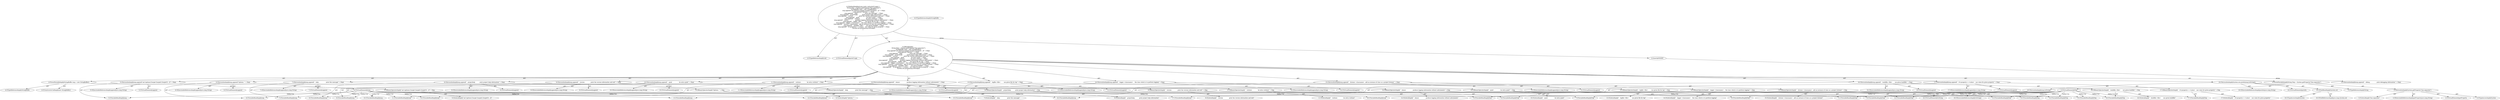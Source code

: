 digraph "printUsage#?" {
0 [label="2:CtTypeReferenceImpl@void" shape=ellipse]
1 [label="2:CtVirtualElement@printUsage" shape=ellipse]
2 [label="3:CtTypeReferenceImpl@String" shape=ellipse]
3 [label="3:CtExecutableReferenceImpl@getProperty(java.lang.String)" shape=ellipse]
4 [label="3:CtVirtualElement@getProperty" shape=ellipse]
5 [label="3:CtTypeAccessImpl@System" shape=ellipse]
6 [label="3:CtLiteralImpl@\"line.separator\"" shape=ellipse]
7 [label="3:CtInvocationImpl@System.getProperty(\"line.separator\")" shape=ellipse]
8 [label="3:CtVirtualElement@lSep" shape=ellipse]
9 [label="3:CtLocalVariableImpl@String lSep = System.getProperty(\"line.separator\")" shape=ellipse]
10 [label="4:CtTypeReferenceImpl@StringBuffer" shape=ellipse]
11 [label="4:CtTypeReferenceImpl@StringBuffer" shape=ellipse]
12 [label="4:CtConstructorCallImpl@new StringBuffer()" shape=ellipse]
13 [label="4:CtVirtualElement@msg" shape=ellipse]
14 [label="4:CtLocalVariableImpl@StringBuffer msg = new StringBuffer()" shape=ellipse]
15 [label="5:CtExecutableReferenceImpl@append(java.lang.String)" shape=ellipse]
16 [label="5:CtVirtualElement@append" shape=ellipse]
17 [label="5:CtVariableReadImpl@msg" shape=ellipse]
18 [label="5:CtLiteralImpl@\"ant [options] [target [target2 [target3] ...]]\"" shape=ellipse]
19 [label="5:CtVariableReadImpl@lSep" shape=ellipse]
20 [label="5:CtBinaryOperatorImpl@\"ant [options] [target [target2 [target3] ...]]\" + lSep" shape=ellipse]
21 [label="5:CtInvocationImpl@msg.append(\"ant [options] [target [target2 [target3] ...]]\" + lSep)" shape=ellipse]
22 [label="6:CtExecutableReferenceImpl@append(java.lang.String)" shape=ellipse]
23 [label="6:CtVirtualElement@append" shape=ellipse]
24 [label="6:CtVariableReadImpl@msg" shape=ellipse]
25 [label="6:CtLiteralImpl@\"Options: \"" shape=ellipse]
26 [label="6:CtVariableReadImpl@lSep" shape=ellipse]
27 [label="6:CtBinaryOperatorImpl@\"Options: \" + lSep" shape=ellipse]
28 [label="6:CtInvocationImpl@msg.append(\"Options: \" + lSep)" shape=ellipse]
29 [label="7:CtExecutableReferenceImpl@append(java.lang.String)" shape=ellipse]
30 [label="7:CtVirtualElement@append" shape=ellipse]
31 [label="7:CtVariableReadImpl@msg" shape=ellipse]
32 [label="7:CtLiteralImpl@\"  -help                  print this message\"" shape=ellipse]
33 [label="7:CtVariableReadImpl@lSep" shape=ellipse]
34 [label="7:CtBinaryOperatorImpl@\"  -help                  print this message\" + lSep" shape=ellipse]
35 [label="7:CtInvocationImpl@msg.append(\"  -help                  print this message\" + lSep)" shape=ellipse]
36 [label="8:CtExecutableReferenceImpl@append(java.lang.String)" shape=ellipse]
37 [label="8:CtVirtualElement@append" shape=ellipse]
38 [label="8:CtVariableReadImpl@msg" shape=ellipse]
39 [label="8:CtLiteralImpl@\"  -projecthelp           print project help information\"" shape=ellipse]
40 [label="8:CtVariableReadImpl@lSep" shape=ellipse]
41 [label="8:CtBinaryOperatorImpl@\"  -projecthelp           print project help information\" + lSep" shape=ellipse]
42 [label="8:CtInvocationImpl@msg.append(\"  -projecthelp           print project help information\" + lSep)" shape=ellipse]
43 [label="9:CtExecutableReferenceImpl@append(java.lang.String)" shape=ellipse]
44 [label="9:CtVirtualElement@append" shape=ellipse]
45 [label="9:CtVariableReadImpl@msg" shape=ellipse]
46 [label="9:CtLiteralImpl@\"  -version               print the version information and exit\"" shape=ellipse]
47 [label="9:CtVariableReadImpl@lSep" shape=ellipse]
48 [label="9:CtBinaryOperatorImpl@\"  -version               print the version information and exit\" + lSep" shape=ellipse]
49 [label="9:CtInvocationImpl@msg.append(\"  -version               print the version information and exit\" + lSep)" shape=ellipse]
50 [label="10:CtExecutableReferenceImpl@append(java.lang.String)" shape=ellipse]
51 [label="10:CtVirtualElement@append" shape=ellipse]
52 [label="10:CtVariableReadImpl@msg" shape=ellipse]
53 [label="10:CtLiteralImpl@\"  -quiet                 be extra quiet\"" shape=ellipse]
54 [label="10:CtVariableReadImpl@lSep" shape=ellipse]
55 [label="10:CtBinaryOperatorImpl@\"  -quiet                 be extra quiet\" + lSep" shape=ellipse]
56 [label="10:CtInvocationImpl@msg.append(\"  -quiet                 be extra quiet\" + lSep)" shape=ellipse]
57 [label="11:CtExecutableReferenceImpl@append(java.lang.String)" shape=ellipse]
58 [label="11:CtVirtualElement@append" shape=ellipse]
59 [label="11:CtVariableReadImpl@msg" shape=ellipse]
60 [label="11:CtLiteralImpl@\"  -verbose               be extra verbose\"" shape=ellipse]
61 [label="11:CtVariableReadImpl@lSep" shape=ellipse]
62 [label="11:CtBinaryOperatorImpl@\"  -verbose               be extra verbose\" + lSep" shape=ellipse]
63 [label="11:CtInvocationImpl@msg.append(\"  -verbose               be extra verbose\" + lSep)" shape=ellipse]
64 [label="12:CtExecutableReferenceImpl@append(java.lang.String)" shape=ellipse]
65 [label="12:CtVirtualElement@append" shape=ellipse]
66 [label="12:CtVariableReadImpl@msg" shape=ellipse]
67 [label="12:CtLiteralImpl@\"  -emacs                 produce logging information without adornments\"" shape=ellipse]
68 [label="12:CtVariableReadImpl@lSep" shape=ellipse]
69 [label="12:CtBinaryOperatorImpl@\"  -emacs                 produce logging information without adornments\" + lSep" shape=ellipse]
70 [label="12:CtInvocationImpl@msg.append(\"  -emacs                 produce logging information without adornments\" + lSep)" shape=ellipse]
71 [label="13:CtExecutableReferenceImpl@append(java.lang.String)" shape=ellipse]
72 [label="13:CtVirtualElement@append" shape=ellipse]
73 [label="13:CtVariableReadImpl@msg" shape=ellipse]
74 [label="13:CtLiteralImpl@\"  -logfile <file>        use given file for log\"" shape=ellipse]
75 [label="13:CtVariableReadImpl@lSep" shape=ellipse]
76 [label="13:CtBinaryOperatorImpl@\"  -logfile <file>        use given file for log\" + lSep" shape=ellipse]
77 [label="13:CtInvocationImpl@msg.append(\"  -logfile <file>        use given file for log\" + lSep)" shape=ellipse]
78 [label="14:CtExecutableReferenceImpl@append(java.lang.String)" shape=ellipse]
79 [label="14:CtVirtualElement@append" shape=ellipse]
80 [label="14:CtVariableReadImpl@msg" shape=ellipse]
81 [label="14:CtLiteralImpl@\"  -logger <classname>    the class which is to perform logging\"" shape=ellipse]
82 [label="14:CtVariableReadImpl@lSep" shape=ellipse]
83 [label="14:CtBinaryOperatorImpl@\"  -logger <classname>    the class which is to perform logging\" + lSep" shape=ellipse]
84 [label="14:CtInvocationImpl@msg.append(\"  -logger <classname>    the class which is to perform logging\" + lSep)" shape=ellipse]
85 [label="15:CtExecutableReferenceImpl@append(java.lang.String)" shape=ellipse]
86 [label="15:CtVirtualElement@append" shape=ellipse]
87 [label="15:CtVariableReadImpl@msg" shape=ellipse]
88 [label="15:CtLiteralImpl@\"  -listener <classname>  add an instance of class as a project listener\"" shape=ellipse]
89 [label="15:CtVariableReadImpl@lSep" shape=ellipse]
90 [label="15:CtBinaryOperatorImpl@\"  -listener <classname>  add an instance of class as a project listener\" + lSep" shape=ellipse]
91 [label="15:CtInvocationImpl@msg.append(\"  -listener <classname>  add an instance of class as a project listener\" + lSep)" shape=ellipse]
92 [label="16:CtExecutableReferenceImpl@append(java.lang.String)" shape=ellipse]
93 [label="16:CtVirtualElement@append" shape=ellipse]
94 [label="16:CtVariableReadImpl@msg" shape=ellipse]
95 [label="16:CtLiteralImpl@\"  -buildfile <file>      use given buildfile\"" shape=ellipse]
96 [label="16:CtVariableReadImpl@lSep" shape=ellipse]
97 [label="16:CtBinaryOperatorImpl@\"  -buildfile <file>      use given buildfile\" + lSep" shape=ellipse]
98 [label="16:CtInvocationImpl@msg.append(\"  -buildfile <file>      use given buildfile\" + lSep)" shape=ellipse]
99 [label="17:CtExecutableReferenceImpl@append(java.lang.String)" shape=ellipse]
100 [label="17:CtVirtualElement@append" shape=ellipse]
101 [label="17:CtVariableReadImpl@msg" shape=ellipse]
102 [label="17:CtLiteralImpl@\"  -D<property>=<value>   use value for given property\"" shape=ellipse]
103 [label="17:CtVariableReadImpl@lSep" shape=ellipse]
104 [label="17:CtBinaryOperatorImpl@\"  -D<property>=<value>   use value for given property\" + lSep" shape=ellipse]
105 [label="17:CtInvocationImpl@msg.append(\"  -D<property>=<value>   use value for given property\" + lSep)" shape=ellipse]
106 [label="18:CtExecutableReferenceImpl@println(java.lang.String)" shape=ellipse]
107 [label="18:CtVirtualElement@println" shape=ellipse]
108 [label="18:CtTypeAccessImpl@System" shape=ellipse]
109 [label="18:CtFieldReadImpl@System.out" shape=ellipse]
110 [label="18:CtFieldReferenceImpl@java.lang.System.out" shape=ellipse]
111 [label="18:CtExecutableReferenceImpl@toString()" shape=ellipse]
112 [label="18:CtVirtualElement@toString" shape=ellipse]
113 [label="18:CtVariableReadImpl@msg" shape=ellipse]
114 [label="18:CtInvocationImpl@msg.toString()" shape=ellipse]
115 [label="18:CtInvocationImpl@System.out.println(msg.toString())" shape=ellipse]
116 [label="2:CtBlockImpl@\{
    String lSep = System.getProperty(\"line.separator\");
    StringBuffer msg = new StringBuffer();
    msg.append(\"ant [options] [target [target2 [target3] ...]]\" + lSep);
    msg.append(\"Options: \" + lSep);
    msg.append(\"  -help                  print this message\" + lSep);
    msg.append(\"  -projecthelp           print project help information\" + lSep);
    msg.append(\"  -version               print the version information and exit\" + lSep);
    msg.append(\"  -quiet                 be extra quiet\" + lSep);
    msg.append(\"  -verbose               be extra verbose\" + lSep);
    msg.append(\"  -emacs                 produce logging information without adornments\" + lSep);
    msg.append(\"  -logfile <file>        use given file for log\" + lSep);
    msg.append(\"  -logger <classname>    the class which is to perform logging\" + lSep);
    msg.append(\"  -listener <classname>  add an instance of class as a project listener\" + lSep);
    msg.append(\"  -buildfile <file>      use given buildfile\" + lSep);
    msg.append(\"  -D<property>=<value>   use value for given property\" + lSep);
    System.out.println(msg.toString());
\}" shape=ellipse]
117 [label="2:CtMethodImpl@private static void printUsage() \{
    String lSep = System.getProperty(\"line.separator\");
    StringBuffer msg = new StringBuffer();
    msg.append(\"ant [options] [target [target2 [target3] ...]]\" + lSep);
    msg.append(\"Options: \" + lSep);
    msg.append(\"  -help                  print this message\" + lSep);
    msg.append(\"  -projecthelp           print project help information\" + lSep);
    msg.append(\"  -version               print the version information and exit\" + lSep);
    msg.append(\"  -quiet                 be extra quiet\" + lSep);
    msg.append(\"  -verbose               be extra verbose\" + lSep);
    msg.append(\"  -emacs                 produce logging information without adornments\" + lSep);
    msg.append(\"  -logfile <file>        use given file for log\" + lSep);
    msg.append(\"  -logger <classname>    the class which is to perform logging\" + lSep);
    msg.append(\"  -listener <classname>  add an instance of class as a project listener\" + lSep);
    msg.append(\"  -buildfile <file>      use given buildfile\" + lSep);
    msg.append(\"  -D<property>=<value>   use value for given property\" + lSep);
    System.out.println(msg.toString());
\}" shape=ellipse]
118 [label="12:Insert@INSERT" shape=ellipse]
119 [label="12:CtInvocationImpl@msg.append(\"  -debug                 print debugging information\" + lSep)" shape=ellipse]
7 -> 4 [label="AST"];
7 -> 5 [label="AST"];
7 -> 3 [label="AST"];
7 -> 6 [label="AST"];
8 -> 19 [label="Define-Use"];
8 -> 26 [label="Define-Use"];
8 -> 33 [label="Define-Use"];
8 -> 40 [label="Define-Use"];
8 -> 47 [label="Define-Use"];
8 -> 54 [label="Define-Use"];
8 -> 61 [label="Define-Use"];
8 -> 68 [label="Define-Use"];
8 -> 75 [label="Define-Use"];
8 -> 82 [label="Define-Use"];
8 -> 89 [label="Define-Use"];
8 -> 96 [label="Define-Use"];
8 -> 103 [label="Define-Use"];
9 -> 8 [label="AST"];
9 -> 2 [label="AST"];
9 -> 7 [label="AST"];
13 -> 17 [label="Define-Use"];
13 -> 24 [label="Define-Use"];
13 -> 31 [label="Define-Use"];
13 -> 38 [label="Define-Use"];
13 -> 45 [label="Define-Use"];
13 -> 52 [label="Define-Use"];
13 -> 59 [label="Define-Use"];
13 -> 66 [label="Define-Use"];
13 -> 73 [label="Define-Use"];
13 -> 80 [label="Define-Use"];
13 -> 87 [label="Define-Use"];
13 -> 94 [label="Define-Use"];
13 -> 101 [label="Define-Use"];
13 -> 113 [label="Define-Use"];
14 -> 13 [label="AST"];
14 -> 10 [label="AST"];
14 -> 12 [label="AST"];
20 -> 18 [label="AST"];
20 -> 19 [label="AST"];
21 -> 16 [label="AST"];
21 -> 17 [label="AST"];
21 -> 15 [label="AST"];
21 -> 20 [label="AST"];
27 -> 25 [label="AST"];
27 -> 26 [label="AST"];
28 -> 23 [label="AST"];
28 -> 24 [label="AST"];
28 -> 22 [label="AST"];
28 -> 27 [label="AST"];
34 -> 32 [label="AST"];
34 -> 33 [label="AST"];
35 -> 30 [label="AST"];
35 -> 31 [label="AST"];
35 -> 29 [label="AST"];
35 -> 34 [label="AST"];
41 -> 39 [label="AST"];
41 -> 40 [label="AST"];
42 -> 37 [label="AST"];
42 -> 38 [label="AST"];
42 -> 36 [label="AST"];
42 -> 41 [label="AST"];
48 -> 46 [label="AST"];
48 -> 47 [label="AST"];
49 -> 44 [label="AST"];
49 -> 45 [label="AST"];
49 -> 43 [label="AST"];
49 -> 48 [label="AST"];
55 -> 53 [label="AST"];
55 -> 54 [label="AST"];
56 -> 51 [label="AST"];
56 -> 52 [label="AST"];
56 -> 50 [label="AST"];
56 -> 55 [label="AST"];
62 -> 60 [label="AST"];
62 -> 61 [label="AST"];
63 -> 58 [label="AST"];
63 -> 59 [label="AST"];
63 -> 57 [label="AST"];
63 -> 62 [label="AST"];
69 -> 67 [label="AST"];
69 -> 68 [label="AST"];
70 -> 65 [label="AST"];
70 -> 66 [label="AST"];
70 -> 64 [label="AST"];
70 -> 69 [label="AST"];
76 -> 74 [label="AST"];
76 -> 75 [label="AST"];
77 -> 72 [label="AST"];
77 -> 73 [label="AST"];
77 -> 71 [label="AST"];
77 -> 76 [label="AST"];
83 -> 81 [label="AST"];
83 -> 82 [label="AST"];
84 -> 79 [label="AST"];
84 -> 80 [label="AST"];
84 -> 78 [label="AST"];
84 -> 83 [label="AST"];
90 -> 88 [label="AST"];
90 -> 89 [label="AST"];
91 -> 86 [label="AST"];
91 -> 87 [label="AST"];
91 -> 85 [label="AST"];
91 -> 90 [label="AST"];
97 -> 95 [label="AST"];
97 -> 96 [label="AST"];
98 -> 93 [label="AST"];
98 -> 94 [label="AST"];
98 -> 92 [label="AST"];
98 -> 97 [label="AST"];
104 -> 102 [label="AST"];
104 -> 103 [label="AST"];
105 -> 100 [label="AST"];
105 -> 101 [label="AST"];
105 -> 99 [label="AST"];
105 -> 104 [label="AST"];
109 -> 108 [label="AST"];
109 -> 110 [label="AST"];
114 -> 112 [label="AST"];
114 -> 113 [label="AST"];
114 -> 111 [label="AST"];
115 -> 107 [label="AST"];
115 -> 109 [label="AST"];
115 -> 106 [label="AST"];
115 -> 114 [label="AST"];
116 -> 9 [label="AST"];
116 -> 14 [label="AST"];
116 -> 21 [label="AST"];
116 -> 28 [label="AST"];
116 -> 35 [label="AST"];
116 -> 42 [label="AST"];
116 -> 49 [label="AST"];
116 -> 56 [label="AST"];
116 -> 63 [label="AST"];
116 -> 70 [label="AST"];
116 -> 77 [label="AST"];
116 -> 84 [label="AST"];
116 -> 91 [label="AST"];
116 -> 98 [label="AST"];
116 -> 105 [label="AST"];
116 -> 115 [label="AST"];
117 -> 1 [label="AST"];
117 -> 0 [label="AST"];
117 -> 116 [label="AST"];
117 -> 118 [label="Action"];
118 -> 119 [label="Action"];
}